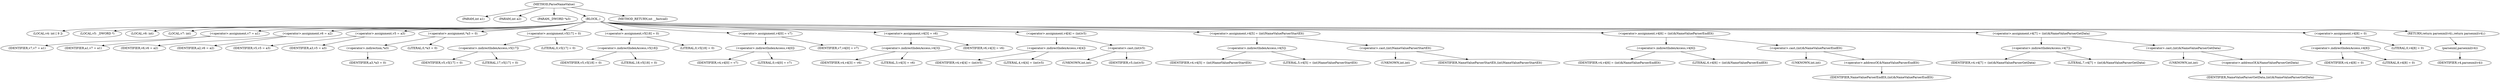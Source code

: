 digraph ParseNameValue {  
"1000105" [label = "(METHOD,ParseNameValue)" ]
"1000106" [label = "(PARAM,int a1)" ]
"1000107" [label = "(PARAM,int a2)" ]
"1000108" [label = "(PARAM,_DWORD *a3)" ]
"1000109" [label = "(BLOCK,,)" ]
"1000110" [label = "(LOCAL,v4: int [ 9 ])" ]
"1000111" [label = "(LOCAL,v5: _DWORD *)" ]
"1000112" [label = "(LOCAL,v6: int)" ]
"1000113" [label = "(LOCAL,v7: int)" ]
"1000114" [label = "(<operator>.assignment,v7 = a1)" ]
"1000115" [label = "(IDENTIFIER,v7,v7 = a1)" ]
"1000116" [label = "(IDENTIFIER,a1,v7 = a1)" ]
"1000117" [label = "(<operator>.assignment,v6 = a2)" ]
"1000118" [label = "(IDENTIFIER,v6,v6 = a2)" ]
"1000119" [label = "(IDENTIFIER,a2,v6 = a2)" ]
"1000120" [label = "(<operator>.assignment,v5 = a3)" ]
"1000121" [label = "(IDENTIFIER,v5,v5 = a3)" ]
"1000122" [label = "(IDENTIFIER,a3,v5 = a3)" ]
"1000123" [label = "(<operator>.assignment,*a3 = 0)" ]
"1000124" [label = "(<operator>.indirection,*a3)" ]
"1000125" [label = "(IDENTIFIER,a3,*a3 = 0)" ]
"1000126" [label = "(LITERAL,0,*a3 = 0)" ]
"1000127" [label = "(<operator>.assignment,v5[17] = 0)" ]
"1000128" [label = "(<operator>.indirectIndexAccess,v5[17])" ]
"1000129" [label = "(IDENTIFIER,v5,v5[17] = 0)" ]
"1000130" [label = "(LITERAL,17,v5[17] = 0)" ]
"1000131" [label = "(LITERAL,0,v5[17] = 0)" ]
"1000132" [label = "(<operator>.assignment,v5[18] = 0)" ]
"1000133" [label = "(<operator>.indirectIndexAccess,v5[18])" ]
"1000134" [label = "(IDENTIFIER,v5,v5[18] = 0)" ]
"1000135" [label = "(LITERAL,18,v5[18] = 0)" ]
"1000136" [label = "(LITERAL,0,v5[18] = 0)" ]
"1000137" [label = "(<operator>.assignment,v4[0] = v7)" ]
"1000138" [label = "(<operator>.indirectIndexAccess,v4[0])" ]
"1000139" [label = "(IDENTIFIER,v4,v4[0] = v7)" ]
"1000140" [label = "(LITERAL,0,v4[0] = v7)" ]
"1000141" [label = "(IDENTIFIER,v7,v4[0] = v7)" ]
"1000142" [label = "(<operator>.assignment,v4[3] = v6)" ]
"1000143" [label = "(<operator>.indirectIndexAccess,v4[3])" ]
"1000144" [label = "(IDENTIFIER,v4,v4[3] = v6)" ]
"1000145" [label = "(LITERAL,3,v4[3] = v6)" ]
"1000146" [label = "(IDENTIFIER,v6,v4[3] = v6)" ]
"1000147" [label = "(<operator>.assignment,v4[4] = (int)v5)" ]
"1000148" [label = "(<operator>.indirectIndexAccess,v4[4])" ]
"1000149" [label = "(IDENTIFIER,v4,v4[4] = (int)v5)" ]
"1000150" [label = "(LITERAL,4,v4[4] = (int)v5)" ]
"1000151" [label = "(<operator>.cast,(int)v5)" ]
"1000152" [label = "(UNKNOWN,int,int)" ]
"1000153" [label = "(IDENTIFIER,v5,(int)v5)" ]
"1000154" [label = "(<operator>.assignment,v4[5] = (int)NameValueParserStartElt)" ]
"1000155" [label = "(<operator>.indirectIndexAccess,v4[5])" ]
"1000156" [label = "(IDENTIFIER,v4,v4[5] = (int)NameValueParserStartElt)" ]
"1000157" [label = "(LITERAL,5,v4[5] = (int)NameValueParserStartElt)" ]
"1000158" [label = "(<operator>.cast,(int)NameValueParserStartElt)" ]
"1000159" [label = "(UNKNOWN,int,int)" ]
"1000160" [label = "(IDENTIFIER,NameValueParserStartElt,(int)NameValueParserStartElt)" ]
"1000161" [label = "(<operator>.assignment,v4[6] = (int)&NameValueParserEndElt)" ]
"1000162" [label = "(<operator>.indirectIndexAccess,v4[6])" ]
"1000163" [label = "(IDENTIFIER,v4,v4[6] = (int)&NameValueParserEndElt)" ]
"1000164" [label = "(LITERAL,6,v4[6] = (int)&NameValueParserEndElt)" ]
"1000165" [label = "(<operator>.cast,(int)&NameValueParserEndElt)" ]
"1000166" [label = "(UNKNOWN,int,int)" ]
"1000167" [label = "(<operator>.addressOf,&NameValueParserEndElt)" ]
"1000168" [label = "(IDENTIFIER,NameValueParserEndElt,(int)&NameValueParserEndElt)" ]
"1000169" [label = "(<operator>.assignment,v4[7] = (int)&NameValueParserGetData)" ]
"1000170" [label = "(<operator>.indirectIndexAccess,v4[7])" ]
"1000171" [label = "(IDENTIFIER,v4,v4[7] = (int)&NameValueParserGetData)" ]
"1000172" [label = "(LITERAL,7,v4[7] = (int)&NameValueParserGetData)" ]
"1000173" [label = "(<operator>.cast,(int)&NameValueParserGetData)" ]
"1000174" [label = "(UNKNOWN,int,int)" ]
"1000175" [label = "(<operator>.addressOf,&NameValueParserGetData)" ]
"1000176" [label = "(IDENTIFIER,NameValueParserGetData,(int)&NameValueParserGetData)" ]
"1000177" [label = "(<operator>.assignment,v4[8] = 0)" ]
"1000178" [label = "(<operator>.indirectIndexAccess,v4[8])" ]
"1000179" [label = "(IDENTIFIER,v4,v4[8] = 0)" ]
"1000180" [label = "(LITERAL,8,v4[8] = 0)" ]
"1000181" [label = "(LITERAL,0,v4[8] = 0)" ]
"1000182" [label = "(RETURN,return parsexml(v4);,return parsexml(v4);)" ]
"1000183" [label = "(parsexml,parsexml(v4))" ]
"1000184" [label = "(IDENTIFIER,v4,parsexml(v4))" ]
"1000185" [label = "(METHOD_RETURN,int __fastcall)" ]
  "1000105" -> "1000106" 
  "1000105" -> "1000107" 
  "1000105" -> "1000108" 
  "1000105" -> "1000109" 
  "1000105" -> "1000185" 
  "1000109" -> "1000110" 
  "1000109" -> "1000111" 
  "1000109" -> "1000112" 
  "1000109" -> "1000113" 
  "1000109" -> "1000114" 
  "1000109" -> "1000117" 
  "1000109" -> "1000120" 
  "1000109" -> "1000123" 
  "1000109" -> "1000127" 
  "1000109" -> "1000132" 
  "1000109" -> "1000137" 
  "1000109" -> "1000142" 
  "1000109" -> "1000147" 
  "1000109" -> "1000154" 
  "1000109" -> "1000161" 
  "1000109" -> "1000169" 
  "1000109" -> "1000177" 
  "1000109" -> "1000182" 
  "1000114" -> "1000115" 
  "1000114" -> "1000116" 
  "1000117" -> "1000118" 
  "1000117" -> "1000119" 
  "1000120" -> "1000121" 
  "1000120" -> "1000122" 
  "1000123" -> "1000124" 
  "1000123" -> "1000126" 
  "1000124" -> "1000125" 
  "1000127" -> "1000128" 
  "1000127" -> "1000131" 
  "1000128" -> "1000129" 
  "1000128" -> "1000130" 
  "1000132" -> "1000133" 
  "1000132" -> "1000136" 
  "1000133" -> "1000134" 
  "1000133" -> "1000135" 
  "1000137" -> "1000138" 
  "1000137" -> "1000141" 
  "1000138" -> "1000139" 
  "1000138" -> "1000140" 
  "1000142" -> "1000143" 
  "1000142" -> "1000146" 
  "1000143" -> "1000144" 
  "1000143" -> "1000145" 
  "1000147" -> "1000148" 
  "1000147" -> "1000151" 
  "1000148" -> "1000149" 
  "1000148" -> "1000150" 
  "1000151" -> "1000152" 
  "1000151" -> "1000153" 
  "1000154" -> "1000155" 
  "1000154" -> "1000158" 
  "1000155" -> "1000156" 
  "1000155" -> "1000157" 
  "1000158" -> "1000159" 
  "1000158" -> "1000160" 
  "1000161" -> "1000162" 
  "1000161" -> "1000165" 
  "1000162" -> "1000163" 
  "1000162" -> "1000164" 
  "1000165" -> "1000166" 
  "1000165" -> "1000167" 
  "1000167" -> "1000168" 
  "1000169" -> "1000170" 
  "1000169" -> "1000173" 
  "1000170" -> "1000171" 
  "1000170" -> "1000172" 
  "1000173" -> "1000174" 
  "1000173" -> "1000175" 
  "1000175" -> "1000176" 
  "1000177" -> "1000178" 
  "1000177" -> "1000181" 
  "1000178" -> "1000179" 
  "1000178" -> "1000180" 
  "1000182" -> "1000183" 
  "1000183" -> "1000184" 
}
